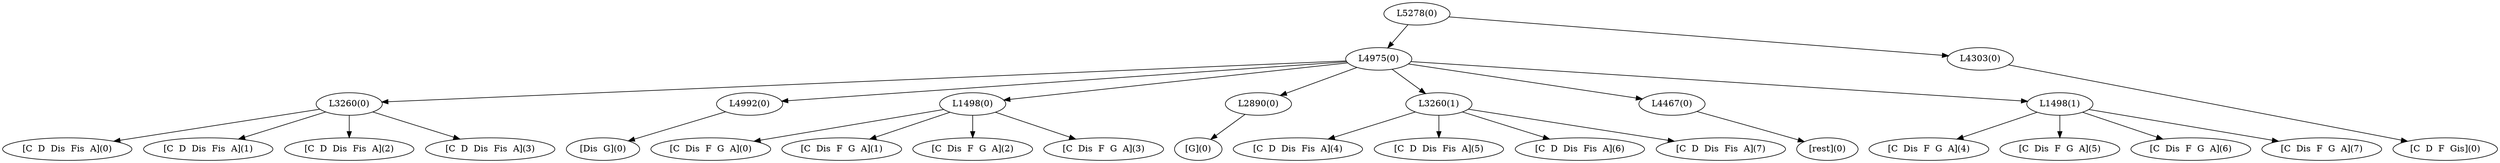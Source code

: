 digraph sample{
"L3260(0)"->"[C  D  Dis  Fis  A](0)"
"L3260(0)"->"[C  D  Dis  Fis  A](1)"
"L3260(0)"->"[C  D  Dis  Fis  A](2)"
"L3260(0)"->"[C  D  Dis  Fis  A](3)"
"L4992(0)"->"[Dis  G](0)"
"L1498(0)"->"[C  Dis  F  G  A](0)"
"L1498(0)"->"[C  Dis  F  G  A](1)"
"L1498(0)"->"[C  Dis  F  G  A](2)"
"L1498(0)"->"[C  Dis  F  G  A](3)"
"L2890(0)"->"[G](0)"
"L3260(1)"->"[C  D  Dis  Fis  A](4)"
"L3260(1)"->"[C  D  Dis  Fis  A](5)"
"L3260(1)"->"[C  D  Dis  Fis  A](6)"
"L3260(1)"->"[C  D  Dis  Fis  A](7)"
"L4467(0)"->"[rest](0)"
"L1498(1)"->"[C  Dis  F  G  A](4)"
"L1498(1)"->"[C  Dis  F  G  A](5)"
"L1498(1)"->"[C  Dis  F  G  A](6)"
"L1498(1)"->"[C  Dis  F  G  A](7)"
"L4975(0)"->"L3260(0)"
"L4975(0)"->"L4992(0)"
"L4975(0)"->"L1498(0)"
"L4975(0)"->"L2890(0)"
"L4975(0)"->"L3260(1)"
"L4975(0)"->"L4467(0)"
"L4975(0)"->"L1498(1)"
"L4303(0)"->"[C  D  F  Gis](0)"
"L5278(0)"->"L4975(0)"
"L5278(0)"->"L4303(0)"
{rank = min; "L5278(0)"}
{rank = same; "L4975(0)"; "L4303(0)";}
{rank = same; "L3260(0)"; "L4992(0)"; "L1498(0)"; "L2890(0)"; "L3260(1)"; "L4467(0)"; "L1498(1)";}
{rank = max; "[C  D  Dis  Fis  A](0)"; "[C  D  Dis  Fis  A](1)"; "[C  D  Dis  Fis  A](2)"; "[C  D  Dis  Fis  A](3)"; "[C  D  Dis  Fis  A](4)"; "[C  D  Dis  Fis  A](5)"; "[C  D  Dis  Fis  A](6)"; "[C  D  Dis  Fis  A](7)"; "[C  D  F  Gis](0)"; "[C  Dis  F  G  A](0)"; "[C  Dis  F  G  A](1)"; "[C  Dis  F  G  A](2)"; "[C  Dis  F  G  A](3)"; "[C  Dis  F  G  A](4)"; "[C  Dis  F  G  A](5)"; "[C  Dis  F  G  A](6)"; "[C  Dis  F  G  A](7)"; "[Dis  G](0)"; "[G](0)"; "[rest](0)";}
}